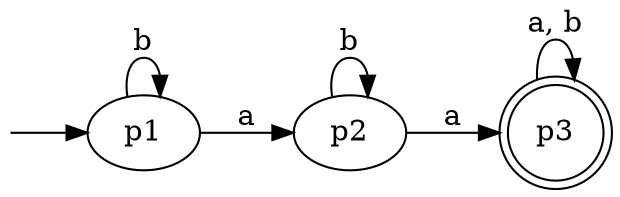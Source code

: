 // The Round Table
digraph "2-1-1" {
	rankdir="LR";
	 S [label= "", shape=none,height=.0,width=.0]
	n1 [label=p1]
	n2 [label=p2]
	n3 [label=p3 , shape=doublecircle]
	S -> n1
	n1 -> n1 [ label="b" ];
	n1 -> n2 [ label="a" ];
	n2 -> n2 [ label="b" ];
	n2 -> n3 [ label="a" ];
	n3 -> n3 [ label="a, b" ];
}
